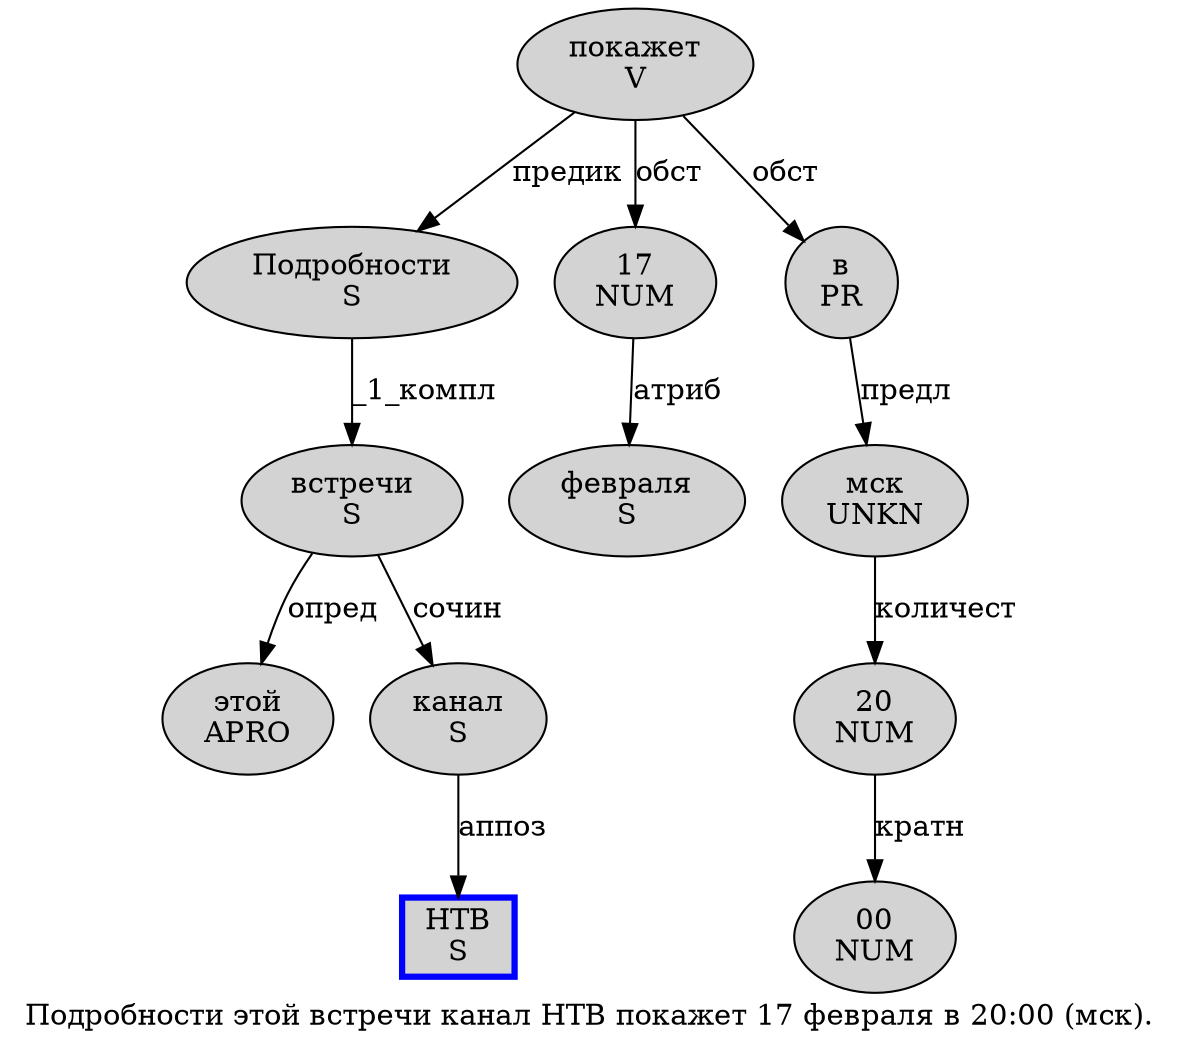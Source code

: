 digraph SENTENCE_1247 {
	graph [label="Подробности этой встречи канал НТВ покажет 17 февраля в 20:00 (мск)."]
	node [style=filled]
		0 [label="Подробности
S" color="" fillcolor=lightgray penwidth=1 shape=ellipse]
		1 [label="этой
APRO" color="" fillcolor=lightgray penwidth=1 shape=ellipse]
		2 [label="встречи
S" color="" fillcolor=lightgray penwidth=1 shape=ellipse]
		3 [label="канал
S" color="" fillcolor=lightgray penwidth=1 shape=ellipse]
		4 [label="НТВ
S" color=blue fillcolor=lightgray penwidth=3 shape=box]
		5 [label="покажет
V" color="" fillcolor=lightgray penwidth=1 shape=ellipse]
		6 [label="17
NUM" color="" fillcolor=lightgray penwidth=1 shape=ellipse]
		7 [label="февраля
S" color="" fillcolor=lightgray penwidth=1 shape=ellipse]
		8 [label="в
PR" color="" fillcolor=lightgray penwidth=1 shape=ellipse]
		9 [label="20
NUM" color="" fillcolor=lightgray penwidth=1 shape=ellipse]
		11 [label="00
NUM" color="" fillcolor=lightgray penwidth=1 shape=ellipse]
		13 [label="мск
UNKN" color="" fillcolor=lightgray penwidth=1 shape=ellipse]
			13 -> 9 [label="количест"]
			5 -> 0 [label="предик"]
			5 -> 6 [label="обст"]
			5 -> 8 [label="обст"]
			2 -> 1 [label="опред"]
			2 -> 3 [label="сочин"]
			6 -> 7 [label="атриб"]
			0 -> 2 [label="_1_компл"]
			9 -> 11 [label="кратн"]
			8 -> 13 [label="предл"]
			3 -> 4 [label="аппоз"]
}